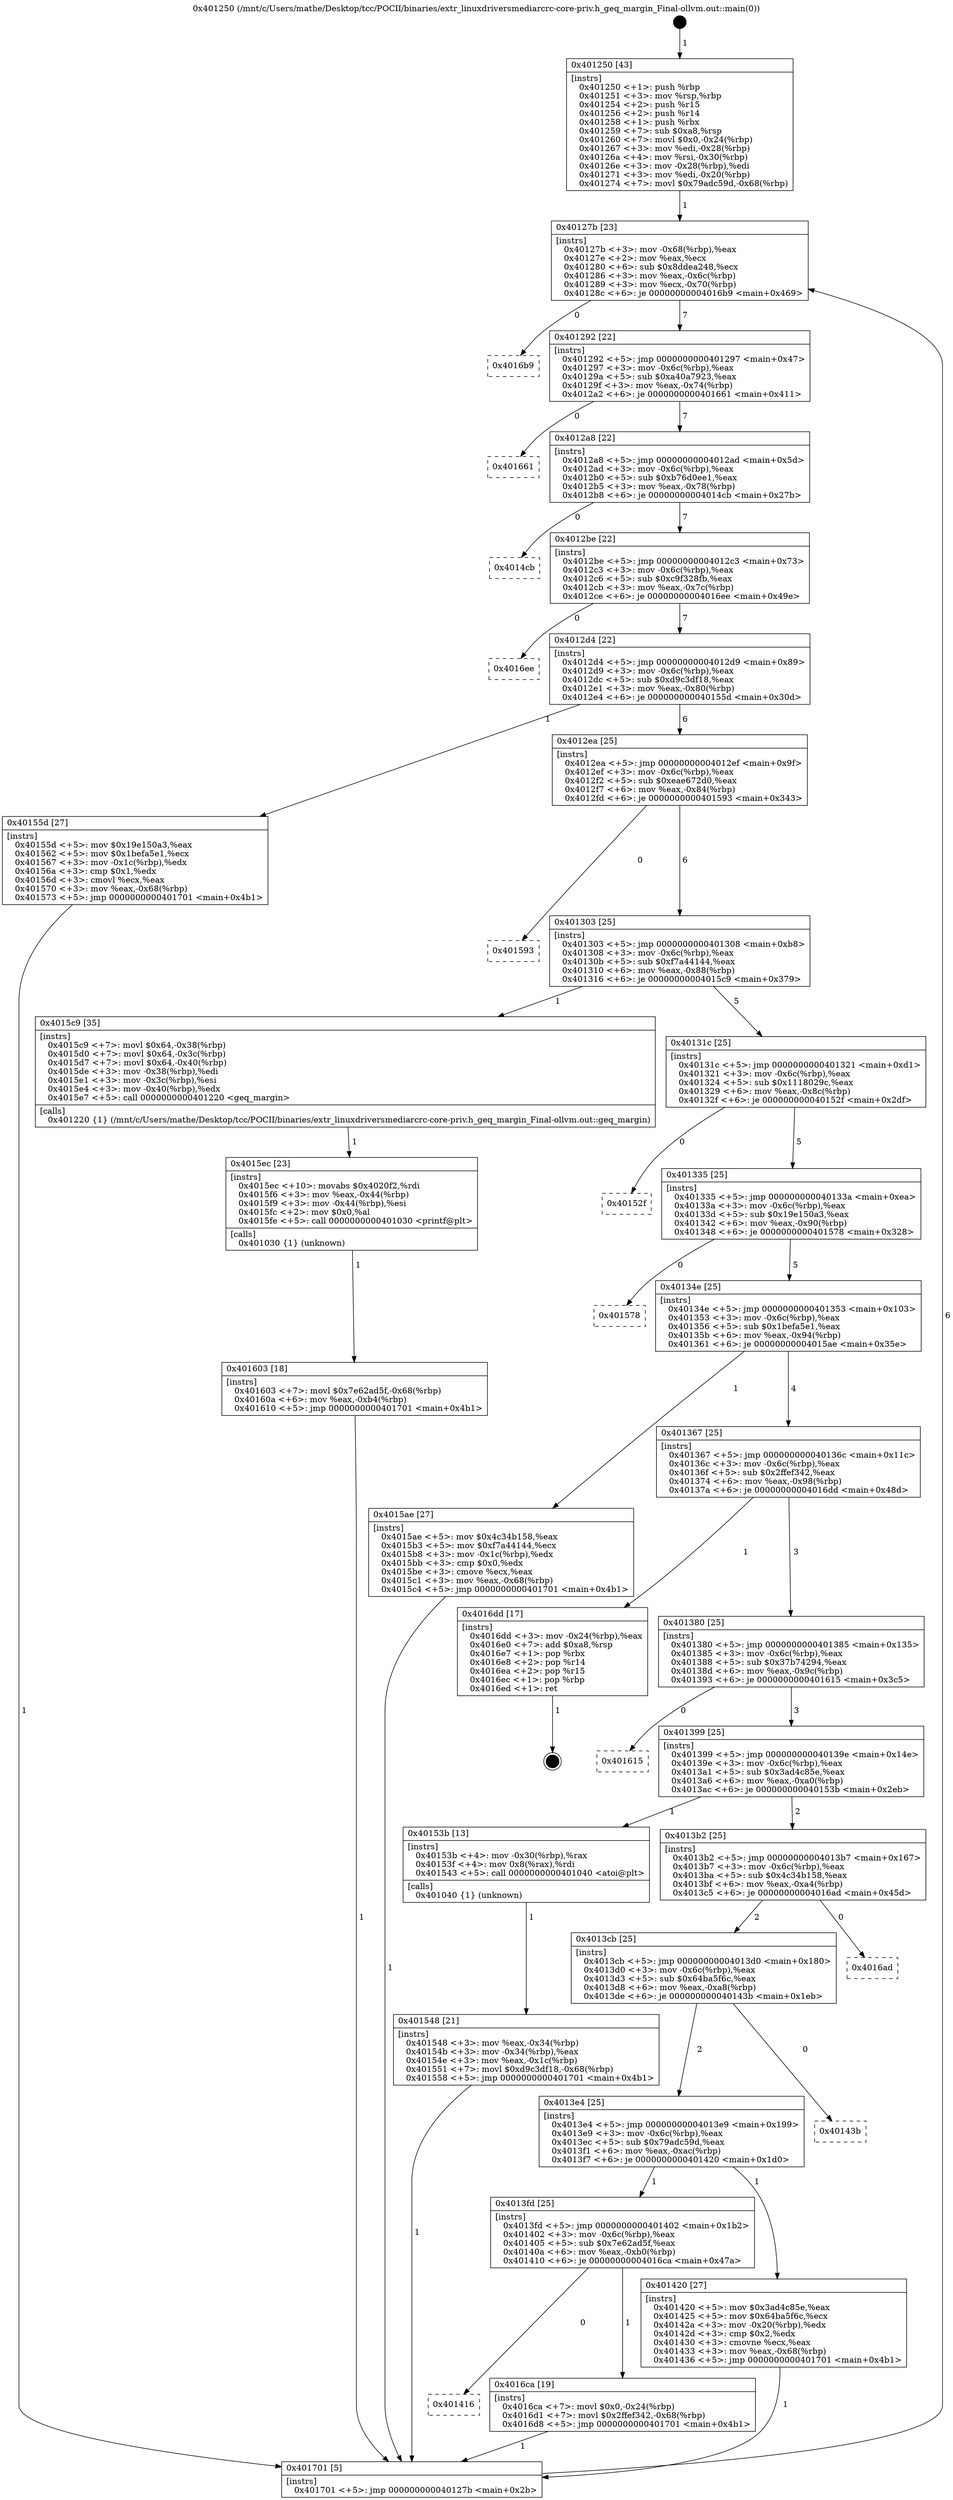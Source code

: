 digraph "0x401250" {
  label = "0x401250 (/mnt/c/Users/mathe/Desktop/tcc/POCII/binaries/extr_linuxdriversmediarcrc-core-priv.h_geq_margin_Final-ollvm.out::main(0))"
  labelloc = "t"
  node[shape=record]

  Entry [label="",width=0.3,height=0.3,shape=circle,fillcolor=black,style=filled]
  "0x40127b" [label="{
     0x40127b [23]\l
     | [instrs]\l
     &nbsp;&nbsp;0x40127b \<+3\>: mov -0x68(%rbp),%eax\l
     &nbsp;&nbsp;0x40127e \<+2\>: mov %eax,%ecx\l
     &nbsp;&nbsp;0x401280 \<+6\>: sub $0x8ddea248,%ecx\l
     &nbsp;&nbsp;0x401286 \<+3\>: mov %eax,-0x6c(%rbp)\l
     &nbsp;&nbsp;0x401289 \<+3\>: mov %ecx,-0x70(%rbp)\l
     &nbsp;&nbsp;0x40128c \<+6\>: je 00000000004016b9 \<main+0x469\>\l
  }"]
  "0x4016b9" [label="{
     0x4016b9\l
  }", style=dashed]
  "0x401292" [label="{
     0x401292 [22]\l
     | [instrs]\l
     &nbsp;&nbsp;0x401292 \<+5\>: jmp 0000000000401297 \<main+0x47\>\l
     &nbsp;&nbsp;0x401297 \<+3\>: mov -0x6c(%rbp),%eax\l
     &nbsp;&nbsp;0x40129a \<+5\>: sub $0xa40a7923,%eax\l
     &nbsp;&nbsp;0x40129f \<+3\>: mov %eax,-0x74(%rbp)\l
     &nbsp;&nbsp;0x4012a2 \<+6\>: je 0000000000401661 \<main+0x411\>\l
  }"]
  Exit [label="",width=0.3,height=0.3,shape=circle,fillcolor=black,style=filled,peripheries=2]
  "0x401661" [label="{
     0x401661\l
  }", style=dashed]
  "0x4012a8" [label="{
     0x4012a8 [22]\l
     | [instrs]\l
     &nbsp;&nbsp;0x4012a8 \<+5\>: jmp 00000000004012ad \<main+0x5d\>\l
     &nbsp;&nbsp;0x4012ad \<+3\>: mov -0x6c(%rbp),%eax\l
     &nbsp;&nbsp;0x4012b0 \<+5\>: sub $0xb76d0ee1,%eax\l
     &nbsp;&nbsp;0x4012b5 \<+3\>: mov %eax,-0x78(%rbp)\l
     &nbsp;&nbsp;0x4012b8 \<+6\>: je 00000000004014cb \<main+0x27b\>\l
  }"]
  "0x401416" [label="{
     0x401416\l
  }", style=dashed]
  "0x4014cb" [label="{
     0x4014cb\l
  }", style=dashed]
  "0x4012be" [label="{
     0x4012be [22]\l
     | [instrs]\l
     &nbsp;&nbsp;0x4012be \<+5\>: jmp 00000000004012c3 \<main+0x73\>\l
     &nbsp;&nbsp;0x4012c3 \<+3\>: mov -0x6c(%rbp),%eax\l
     &nbsp;&nbsp;0x4012c6 \<+5\>: sub $0xc9f328fb,%eax\l
     &nbsp;&nbsp;0x4012cb \<+3\>: mov %eax,-0x7c(%rbp)\l
     &nbsp;&nbsp;0x4012ce \<+6\>: je 00000000004016ee \<main+0x49e\>\l
  }"]
  "0x4016ca" [label="{
     0x4016ca [19]\l
     | [instrs]\l
     &nbsp;&nbsp;0x4016ca \<+7\>: movl $0x0,-0x24(%rbp)\l
     &nbsp;&nbsp;0x4016d1 \<+7\>: movl $0x2ffef342,-0x68(%rbp)\l
     &nbsp;&nbsp;0x4016d8 \<+5\>: jmp 0000000000401701 \<main+0x4b1\>\l
  }"]
  "0x4016ee" [label="{
     0x4016ee\l
  }", style=dashed]
  "0x4012d4" [label="{
     0x4012d4 [22]\l
     | [instrs]\l
     &nbsp;&nbsp;0x4012d4 \<+5\>: jmp 00000000004012d9 \<main+0x89\>\l
     &nbsp;&nbsp;0x4012d9 \<+3\>: mov -0x6c(%rbp),%eax\l
     &nbsp;&nbsp;0x4012dc \<+5\>: sub $0xd9c3df18,%eax\l
     &nbsp;&nbsp;0x4012e1 \<+3\>: mov %eax,-0x80(%rbp)\l
     &nbsp;&nbsp;0x4012e4 \<+6\>: je 000000000040155d \<main+0x30d\>\l
  }"]
  "0x401603" [label="{
     0x401603 [18]\l
     | [instrs]\l
     &nbsp;&nbsp;0x401603 \<+7\>: movl $0x7e62ad5f,-0x68(%rbp)\l
     &nbsp;&nbsp;0x40160a \<+6\>: mov %eax,-0xb4(%rbp)\l
     &nbsp;&nbsp;0x401610 \<+5\>: jmp 0000000000401701 \<main+0x4b1\>\l
  }"]
  "0x40155d" [label="{
     0x40155d [27]\l
     | [instrs]\l
     &nbsp;&nbsp;0x40155d \<+5\>: mov $0x19e150a3,%eax\l
     &nbsp;&nbsp;0x401562 \<+5\>: mov $0x1befa5e1,%ecx\l
     &nbsp;&nbsp;0x401567 \<+3\>: mov -0x1c(%rbp),%edx\l
     &nbsp;&nbsp;0x40156a \<+3\>: cmp $0x1,%edx\l
     &nbsp;&nbsp;0x40156d \<+3\>: cmovl %ecx,%eax\l
     &nbsp;&nbsp;0x401570 \<+3\>: mov %eax,-0x68(%rbp)\l
     &nbsp;&nbsp;0x401573 \<+5\>: jmp 0000000000401701 \<main+0x4b1\>\l
  }"]
  "0x4012ea" [label="{
     0x4012ea [25]\l
     | [instrs]\l
     &nbsp;&nbsp;0x4012ea \<+5\>: jmp 00000000004012ef \<main+0x9f\>\l
     &nbsp;&nbsp;0x4012ef \<+3\>: mov -0x6c(%rbp),%eax\l
     &nbsp;&nbsp;0x4012f2 \<+5\>: sub $0xeae672d0,%eax\l
     &nbsp;&nbsp;0x4012f7 \<+6\>: mov %eax,-0x84(%rbp)\l
     &nbsp;&nbsp;0x4012fd \<+6\>: je 0000000000401593 \<main+0x343\>\l
  }"]
  "0x4015ec" [label="{
     0x4015ec [23]\l
     | [instrs]\l
     &nbsp;&nbsp;0x4015ec \<+10\>: movabs $0x4020f2,%rdi\l
     &nbsp;&nbsp;0x4015f6 \<+3\>: mov %eax,-0x44(%rbp)\l
     &nbsp;&nbsp;0x4015f9 \<+3\>: mov -0x44(%rbp),%esi\l
     &nbsp;&nbsp;0x4015fc \<+2\>: mov $0x0,%al\l
     &nbsp;&nbsp;0x4015fe \<+5\>: call 0000000000401030 \<printf@plt\>\l
     | [calls]\l
     &nbsp;&nbsp;0x401030 \{1\} (unknown)\l
  }"]
  "0x401593" [label="{
     0x401593\l
  }", style=dashed]
  "0x401303" [label="{
     0x401303 [25]\l
     | [instrs]\l
     &nbsp;&nbsp;0x401303 \<+5\>: jmp 0000000000401308 \<main+0xb8\>\l
     &nbsp;&nbsp;0x401308 \<+3\>: mov -0x6c(%rbp),%eax\l
     &nbsp;&nbsp;0x40130b \<+5\>: sub $0xf7a44144,%eax\l
     &nbsp;&nbsp;0x401310 \<+6\>: mov %eax,-0x88(%rbp)\l
     &nbsp;&nbsp;0x401316 \<+6\>: je 00000000004015c9 \<main+0x379\>\l
  }"]
  "0x401548" [label="{
     0x401548 [21]\l
     | [instrs]\l
     &nbsp;&nbsp;0x401548 \<+3\>: mov %eax,-0x34(%rbp)\l
     &nbsp;&nbsp;0x40154b \<+3\>: mov -0x34(%rbp),%eax\l
     &nbsp;&nbsp;0x40154e \<+3\>: mov %eax,-0x1c(%rbp)\l
     &nbsp;&nbsp;0x401551 \<+7\>: movl $0xd9c3df18,-0x68(%rbp)\l
     &nbsp;&nbsp;0x401558 \<+5\>: jmp 0000000000401701 \<main+0x4b1\>\l
  }"]
  "0x4015c9" [label="{
     0x4015c9 [35]\l
     | [instrs]\l
     &nbsp;&nbsp;0x4015c9 \<+7\>: movl $0x64,-0x38(%rbp)\l
     &nbsp;&nbsp;0x4015d0 \<+7\>: movl $0x64,-0x3c(%rbp)\l
     &nbsp;&nbsp;0x4015d7 \<+7\>: movl $0x64,-0x40(%rbp)\l
     &nbsp;&nbsp;0x4015de \<+3\>: mov -0x38(%rbp),%edi\l
     &nbsp;&nbsp;0x4015e1 \<+3\>: mov -0x3c(%rbp),%esi\l
     &nbsp;&nbsp;0x4015e4 \<+3\>: mov -0x40(%rbp),%edx\l
     &nbsp;&nbsp;0x4015e7 \<+5\>: call 0000000000401220 \<geq_margin\>\l
     | [calls]\l
     &nbsp;&nbsp;0x401220 \{1\} (/mnt/c/Users/mathe/Desktop/tcc/POCII/binaries/extr_linuxdriversmediarcrc-core-priv.h_geq_margin_Final-ollvm.out::geq_margin)\l
  }"]
  "0x40131c" [label="{
     0x40131c [25]\l
     | [instrs]\l
     &nbsp;&nbsp;0x40131c \<+5\>: jmp 0000000000401321 \<main+0xd1\>\l
     &nbsp;&nbsp;0x401321 \<+3\>: mov -0x6c(%rbp),%eax\l
     &nbsp;&nbsp;0x401324 \<+5\>: sub $0x1118029c,%eax\l
     &nbsp;&nbsp;0x401329 \<+6\>: mov %eax,-0x8c(%rbp)\l
     &nbsp;&nbsp;0x40132f \<+6\>: je 000000000040152f \<main+0x2df\>\l
  }"]
  "0x401250" [label="{
     0x401250 [43]\l
     | [instrs]\l
     &nbsp;&nbsp;0x401250 \<+1\>: push %rbp\l
     &nbsp;&nbsp;0x401251 \<+3\>: mov %rsp,%rbp\l
     &nbsp;&nbsp;0x401254 \<+2\>: push %r15\l
     &nbsp;&nbsp;0x401256 \<+2\>: push %r14\l
     &nbsp;&nbsp;0x401258 \<+1\>: push %rbx\l
     &nbsp;&nbsp;0x401259 \<+7\>: sub $0xa8,%rsp\l
     &nbsp;&nbsp;0x401260 \<+7\>: movl $0x0,-0x24(%rbp)\l
     &nbsp;&nbsp;0x401267 \<+3\>: mov %edi,-0x28(%rbp)\l
     &nbsp;&nbsp;0x40126a \<+4\>: mov %rsi,-0x30(%rbp)\l
     &nbsp;&nbsp;0x40126e \<+3\>: mov -0x28(%rbp),%edi\l
     &nbsp;&nbsp;0x401271 \<+3\>: mov %edi,-0x20(%rbp)\l
     &nbsp;&nbsp;0x401274 \<+7\>: movl $0x79adc59d,-0x68(%rbp)\l
  }"]
  "0x40152f" [label="{
     0x40152f\l
  }", style=dashed]
  "0x401335" [label="{
     0x401335 [25]\l
     | [instrs]\l
     &nbsp;&nbsp;0x401335 \<+5\>: jmp 000000000040133a \<main+0xea\>\l
     &nbsp;&nbsp;0x40133a \<+3\>: mov -0x6c(%rbp),%eax\l
     &nbsp;&nbsp;0x40133d \<+5\>: sub $0x19e150a3,%eax\l
     &nbsp;&nbsp;0x401342 \<+6\>: mov %eax,-0x90(%rbp)\l
     &nbsp;&nbsp;0x401348 \<+6\>: je 0000000000401578 \<main+0x328\>\l
  }"]
  "0x401701" [label="{
     0x401701 [5]\l
     | [instrs]\l
     &nbsp;&nbsp;0x401701 \<+5\>: jmp 000000000040127b \<main+0x2b\>\l
  }"]
  "0x401578" [label="{
     0x401578\l
  }", style=dashed]
  "0x40134e" [label="{
     0x40134e [25]\l
     | [instrs]\l
     &nbsp;&nbsp;0x40134e \<+5\>: jmp 0000000000401353 \<main+0x103\>\l
     &nbsp;&nbsp;0x401353 \<+3\>: mov -0x6c(%rbp),%eax\l
     &nbsp;&nbsp;0x401356 \<+5\>: sub $0x1befa5e1,%eax\l
     &nbsp;&nbsp;0x40135b \<+6\>: mov %eax,-0x94(%rbp)\l
     &nbsp;&nbsp;0x401361 \<+6\>: je 00000000004015ae \<main+0x35e\>\l
  }"]
  "0x4013fd" [label="{
     0x4013fd [25]\l
     | [instrs]\l
     &nbsp;&nbsp;0x4013fd \<+5\>: jmp 0000000000401402 \<main+0x1b2\>\l
     &nbsp;&nbsp;0x401402 \<+3\>: mov -0x6c(%rbp),%eax\l
     &nbsp;&nbsp;0x401405 \<+5\>: sub $0x7e62ad5f,%eax\l
     &nbsp;&nbsp;0x40140a \<+6\>: mov %eax,-0xb0(%rbp)\l
     &nbsp;&nbsp;0x401410 \<+6\>: je 00000000004016ca \<main+0x47a\>\l
  }"]
  "0x4015ae" [label="{
     0x4015ae [27]\l
     | [instrs]\l
     &nbsp;&nbsp;0x4015ae \<+5\>: mov $0x4c34b158,%eax\l
     &nbsp;&nbsp;0x4015b3 \<+5\>: mov $0xf7a44144,%ecx\l
     &nbsp;&nbsp;0x4015b8 \<+3\>: mov -0x1c(%rbp),%edx\l
     &nbsp;&nbsp;0x4015bb \<+3\>: cmp $0x0,%edx\l
     &nbsp;&nbsp;0x4015be \<+3\>: cmove %ecx,%eax\l
     &nbsp;&nbsp;0x4015c1 \<+3\>: mov %eax,-0x68(%rbp)\l
     &nbsp;&nbsp;0x4015c4 \<+5\>: jmp 0000000000401701 \<main+0x4b1\>\l
  }"]
  "0x401367" [label="{
     0x401367 [25]\l
     | [instrs]\l
     &nbsp;&nbsp;0x401367 \<+5\>: jmp 000000000040136c \<main+0x11c\>\l
     &nbsp;&nbsp;0x40136c \<+3\>: mov -0x6c(%rbp),%eax\l
     &nbsp;&nbsp;0x40136f \<+5\>: sub $0x2ffef342,%eax\l
     &nbsp;&nbsp;0x401374 \<+6\>: mov %eax,-0x98(%rbp)\l
     &nbsp;&nbsp;0x40137a \<+6\>: je 00000000004016dd \<main+0x48d\>\l
  }"]
  "0x401420" [label="{
     0x401420 [27]\l
     | [instrs]\l
     &nbsp;&nbsp;0x401420 \<+5\>: mov $0x3ad4c85e,%eax\l
     &nbsp;&nbsp;0x401425 \<+5\>: mov $0x64ba5f6c,%ecx\l
     &nbsp;&nbsp;0x40142a \<+3\>: mov -0x20(%rbp),%edx\l
     &nbsp;&nbsp;0x40142d \<+3\>: cmp $0x2,%edx\l
     &nbsp;&nbsp;0x401430 \<+3\>: cmovne %ecx,%eax\l
     &nbsp;&nbsp;0x401433 \<+3\>: mov %eax,-0x68(%rbp)\l
     &nbsp;&nbsp;0x401436 \<+5\>: jmp 0000000000401701 \<main+0x4b1\>\l
  }"]
  "0x4016dd" [label="{
     0x4016dd [17]\l
     | [instrs]\l
     &nbsp;&nbsp;0x4016dd \<+3\>: mov -0x24(%rbp),%eax\l
     &nbsp;&nbsp;0x4016e0 \<+7\>: add $0xa8,%rsp\l
     &nbsp;&nbsp;0x4016e7 \<+1\>: pop %rbx\l
     &nbsp;&nbsp;0x4016e8 \<+2\>: pop %r14\l
     &nbsp;&nbsp;0x4016ea \<+2\>: pop %r15\l
     &nbsp;&nbsp;0x4016ec \<+1\>: pop %rbp\l
     &nbsp;&nbsp;0x4016ed \<+1\>: ret\l
  }"]
  "0x401380" [label="{
     0x401380 [25]\l
     | [instrs]\l
     &nbsp;&nbsp;0x401380 \<+5\>: jmp 0000000000401385 \<main+0x135\>\l
     &nbsp;&nbsp;0x401385 \<+3\>: mov -0x6c(%rbp),%eax\l
     &nbsp;&nbsp;0x401388 \<+5\>: sub $0x37b74294,%eax\l
     &nbsp;&nbsp;0x40138d \<+6\>: mov %eax,-0x9c(%rbp)\l
     &nbsp;&nbsp;0x401393 \<+6\>: je 0000000000401615 \<main+0x3c5\>\l
  }"]
  "0x4013e4" [label="{
     0x4013e4 [25]\l
     | [instrs]\l
     &nbsp;&nbsp;0x4013e4 \<+5\>: jmp 00000000004013e9 \<main+0x199\>\l
     &nbsp;&nbsp;0x4013e9 \<+3\>: mov -0x6c(%rbp),%eax\l
     &nbsp;&nbsp;0x4013ec \<+5\>: sub $0x79adc59d,%eax\l
     &nbsp;&nbsp;0x4013f1 \<+6\>: mov %eax,-0xac(%rbp)\l
     &nbsp;&nbsp;0x4013f7 \<+6\>: je 0000000000401420 \<main+0x1d0\>\l
  }"]
  "0x401615" [label="{
     0x401615\l
  }", style=dashed]
  "0x401399" [label="{
     0x401399 [25]\l
     | [instrs]\l
     &nbsp;&nbsp;0x401399 \<+5\>: jmp 000000000040139e \<main+0x14e\>\l
     &nbsp;&nbsp;0x40139e \<+3\>: mov -0x6c(%rbp),%eax\l
     &nbsp;&nbsp;0x4013a1 \<+5\>: sub $0x3ad4c85e,%eax\l
     &nbsp;&nbsp;0x4013a6 \<+6\>: mov %eax,-0xa0(%rbp)\l
     &nbsp;&nbsp;0x4013ac \<+6\>: je 000000000040153b \<main+0x2eb\>\l
  }"]
  "0x40143b" [label="{
     0x40143b\l
  }", style=dashed]
  "0x40153b" [label="{
     0x40153b [13]\l
     | [instrs]\l
     &nbsp;&nbsp;0x40153b \<+4\>: mov -0x30(%rbp),%rax\l
     &nbsp;&nbsp;0x40153f \<+4\>: mov 0x8(%rax),%rdi\l
     &nbsp;&nbsp;0x401543 \<+5\>: call 0000000000401040 \<atoi@plt\>\l
     | [calls]\l
     &nbsp;&nbsp;0x401040 \{1\} (unknown)\l
  }"]
  "0x4013b2" [label="{
     0x4013b2 [25]\l
     | [instrs]\l
     &nbsp;&nbsp;0x4013b2 \<+5\>: jmp 00000000004013b7 \<main+0x167\>\l
     &nbsp;&nbsp;0x4013b7 \<+3\>: mov -0x6c(%rbp),%eax\l
     &nbsp;&nbsp;0x4013ba \<+5\>: sub $0x4c34b158,%eax\l
     &nbsp;&nbsp;0x4013bf \<+6\>: mov %eax,-0xa4(%rbp)\l
     &nbsp;&nbsp;0x4013c5 \<+6\>: je 00000000004016ad \<main+0x45d\>\l
  }"]
  "0x4013cb" [label="{
     0x4013cb [25]\l
     | [instrs]\l
     &nbsp;&nbsp;0x4013cb \<+5\>: jmp 00000000004013d0 \<main+0x180\>\l
     &nbsp;&nbsp;0x4013d0 \<+3\>: mov -0x6c(%rbp),%eax\l
     &nbsp;&nbsp;0x4013d3 \<+5\>: sub $0x64ba5f6c,%eax\l
     &nbsp;&nbsp;0x4013d8 \<+6\>: mov %eax,-0xa8(%rbp)\l
     &nbsp;&nbsp;0x4013de \<+6\>: je 000000000040143b \<main+0x1eb\>\l
  }"]
  "0x4016ad" [label="{
     0x4016ad\l
  }", style=dashed]
  Entry -> "0x401250" [label=" 1"]
  "0x40127b" -> "0x4016b9" [label=" 0"]
  "0x40127b" -> "0x401292" [label=" 7"]
  "0x4016dd" -> Exit [label=" 1"]
  "0x401292" -> "0x401661" [label=" 0"]
  "0x401292" -> "0x4012a8" [label=" 7"]
  "0x4016ca" -> "0x401701" [label=" 1"]
  "0x4012a8" -> "0x4014cb" [label=" 0"]
  "0x4012a8" -> "0x4012be" [label=" 7"]
  "0x4013fd" -> "0x401416" [label=" 0"]
  "0x4012be" -> "0x4016ee" [label=" 0"]
  "0x4012be" -> "0x4012d4" [label=" 7"]
  "0x4013fd" -> "0x4016ca" [label=" 1"]
  "0x4012d4" -> "0x40155d" [label=" 1"]
  "0x4012d4" -> "0x4012ea" [label=" 6"]
  "0x401603" -> "0x401701" [label=" 1"]
  "0x4012ea" -> "0x401593" [label=" 0"]
  "0x4012ea" -> "0x401303" [label=" 6"]
  "0x4015ec" -> "0x401603" [label=" 1"]
  "0x401303" -> "0x4015c9" [label=" 1"]
  "0x401303" -> "0x40131c" [label=" 5"]
  "0x4015c9" -> "0x4015ec" [label=" 1"]
  "0x40131c" -> "0x40152f" [label=" 0"]
  "0x40131c" -> "0x401335" [label=" 5"]
  "0x4015ae" -> "0x401701" [label=" 1"]
  "0x401335" -> "0x401578" [label=" 0"]
  "0x401335" -> "0x40134e" [label=" 5"]
  "0x40155d" -> "0x401701" [label=" 1"]
  "0x40134e" -> "0x4015ae" [label=" 1"]
  "0x40134e" -> "0x401367" [label=" 4"]
  "0x401548" -> "0x401701" [label=" 1"]
  "0x401367" -> "0x4016dd" [label=" 1"]
  "0x401367" -> "0x401380" [label=" 3"]
  "0x40153b" -> "0x401548" [label=" 1"]
  "0x401380" -> "0x401615" [label=" 0"]
  "0x401380" -> "0x401399" [label=" 3"]
  "0x401250" -> "0x40127b" [label=" 1"]
  "0x401399" -> "0x40153b" [label=" 1"]
  "0x401399" -> "0x4013b2" [label=" 2"]
  "0x401420" -> "0x401701" [label=" 1"]
  "0x4013b2" -> "0x4016ad" [label=" 0"]
  "0x4013b2" -> "0x4013cb" [label=" 2"]
  "0x4013e4" -> "0x4013fd" [label=" 1"]
  "0x4013cb" -> "0x40143b" [label=" 0"]
  "0x4013cb" -> "0x4013e4" [label=" 2"]
  "0x401701" -> "0x40127b" [label=" 6"]
  "0x4013e4" -> "0x401420" [label=" 1"]
}
